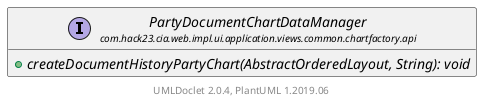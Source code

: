 @startuml
    set namespaceSeparator none
    hide empty fields
    hide empty methods

    interface "<size:14>PartyDocumentChartDataManager\n<size:10>com.hack23.cia.web.impl.ui.application.views.common.chartfactory.api" as com.hack23.cia.web.impl.ui.application.views.common.chartfactory.api.PartyDocumentChartDataManager [[PartyDocumentChartDataManager.html]] {
        {abstract} +createDocumentHistoryPartyChart(AbstractOrderedLayout, String): void
    }

    center footer UMLDoclet 2.0.4, PlantUML 1.2019.06
@enduml
